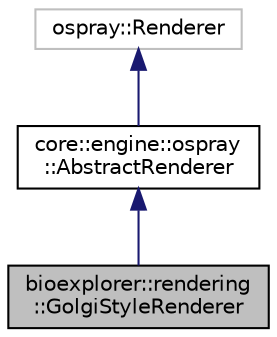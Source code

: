 digraph "bioexplorer::rendering::GolgiStyleRenderer"
{
 // LATEX_PDF_SIZE
  edge [fontname="Helvetica",fontsize="10",labelfontname="Helvetica",labelfontsize="10"];
  node [fontname="Helvetica",fontsize="10",shape=record];
  Node1 [label="bioexplorer::rendering\l::GolgiStyleRenderer",height=0.2,width=0.4,color="black", fillcolor="grey75", style="filled", fontcolor="black",tooltip=" "];
  Node2 -> Node1 [dir="back",color="midnightblue",fontsize="10",style="solid",fontname="Helvetica"];
  Node2 [label="core::engine::ospray\l::AbstractRenderer",height=0.2,width=0.4,color="black", fillcolor="white", style="filled",URL="$d1/d8d/classcore_1_1engine_1_1ospray_1_1AbstractRenderer.html",tooltip=" "];
  Node3 -> Node2 [dir="back",color="midnightblue",fontsize="10",style="solid",fontname="Helvetica"];
  Node3 [label="ospray::Renderer",height=0.2,width=0.4,color="grey75", fillcolor="white", style="filled",tooltip=" "];
}
